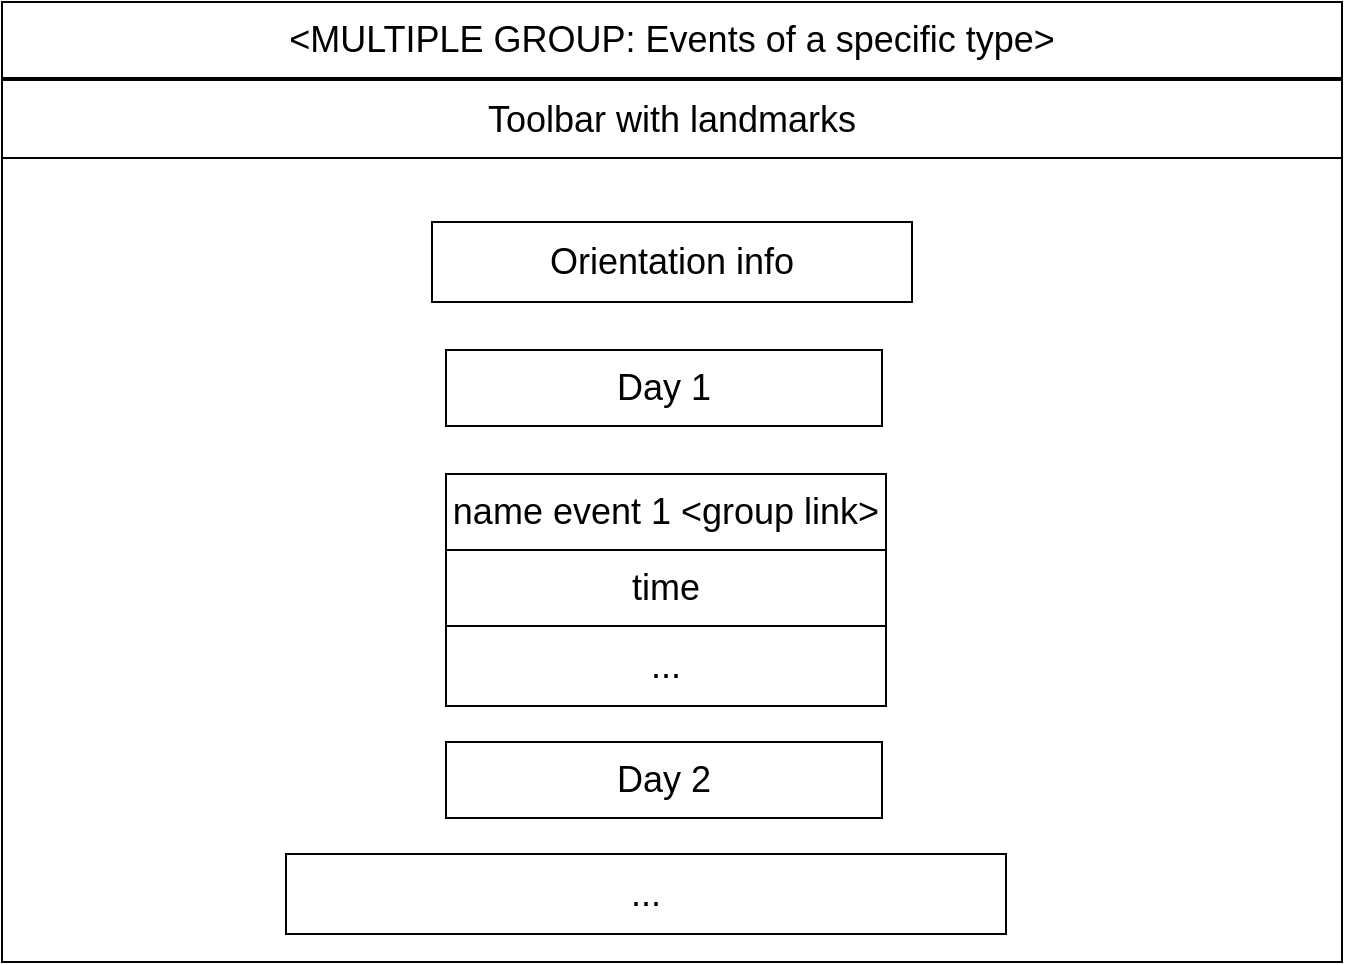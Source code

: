 <mxfile version="10.9.5" type="device"><diagram id="u9o09Kq5SHA_BDpGMf4i" name="Page-1"><mxGraphModel dx="864" dy="503" grid="1" gridSize="10" guides="1" tooltips="1" connect="1" arrows="1" fold="1" page="1" pageScale="1" pageWidth="827" pageHeight="1169" math="0" shadow="0"><root><mxCell id="0"/><mxCell id="1" parent="0"/><mxCell id="jcGAWVzo7ZWAxNOnF3j5-1" value="" style="rounded=0;whiteSpace=wrap;html=1;" parent="1" vertex="1"><mxGeometry x="78" y="20" width="670" height="480" as="geometry"/></mxCell><mxCell id="jcGAWVzo7ZWAxNOnF3j5-3" value="&lt;div style=&quot;text-align: left ; font-size: 18px&quot;&gt;&lt;span&gt;&amp;lt;MULTIPLE GROUP: Events of a specific type&amp;gt;&lt;/span&gt;&lt;br&gt;&lt;/div&gt;" style="rounded=0;whiteSpace=wrap;html=1;fontSize=18;" parent="1" vertex="1"><mxGeometry x="78" y="20" width="670" height="38" as="geometry"/></mxCell><mxCell id="jcGAWVzo7ZWAxNOnF3j5-5" value="Toolbar with landmarks" style="rounded=0;whiteSpace=wrap;html=1;fontSize=18;" parent="1" vertex="1"><mxGeometry x="78" y="59" width="670" height="39" as="geometry"/></mxCell><mxCell id="jcGAWVzo7ZWAxNOnF3j5-7" value="Orientation info" style="rounded=0;whiteSpace=wrap;html=1;fontSize=18;" parent="1" vertex="1"><mxGeometry x="293" y="130" width="240" height="40" as="geometry"/></mxCell><mxCell id="I6K7dgTUFZ7vqpdYz0E--7" value="..." style="rounded=0;whiteSpace=wrap;html=1;fontSize=18;" parent="1" vertex="1"><mxGeometry x="300" y="332" width="220" height="40" as="geometry"/></mxCell><mxCell id="NPIA48rZIlY9v4HiyI_e-1" value="name event 1 &amp;lt;group link&amp;gt;" style="rounded=0;whiteSpace=wrap;html=1;fontSize=18;" parent="1" vertex="1"><mxGeometry x="300" y="256" width="220" height="38" as="geometry"/></mxCell><mxCell id="YE_A3Ej_WBGvT2zraWan-1" value="Day 1" style="rounded=0;whiteSpace=wrap;html=1;fontSize=18;" vertex="1" parent="1"><mxGeometry x="300" y="194" width="218" height="38" as="geometry"/></mxCell><mxCell id="YE_A3Ej_WBGvT2zraWan-2" value="time" style="rounded=0;whiteSpace=wrap;html=1;fontSize=18;" vertex="1" parent="1"><mxGeometry x="300" y="294" width="220" height="38" as="geometry"/></mxCell><mxCell id="YE_A3Ej_WBGvT2zraWan-3" value="Day 2" style="rounded=0;whiteSpace=wrap;html=1;fontSize=18;" vertex="1" parent="1"><mxGeometry x="300" y="390" width="218" height="38" as="geometry"/></mxCell><mxCell id="YE_A3Ej_WBGvT2zraWan-4" value="..." style="rounded=0;whiteSpace=wrap;html=1;fontSize=18;" vertex="1" parent="1"><mxGeometry x="220" y="446" width="360" height="40" as="geometry"/></mxCell></root></mxGraphModel></diagram></mxfile>